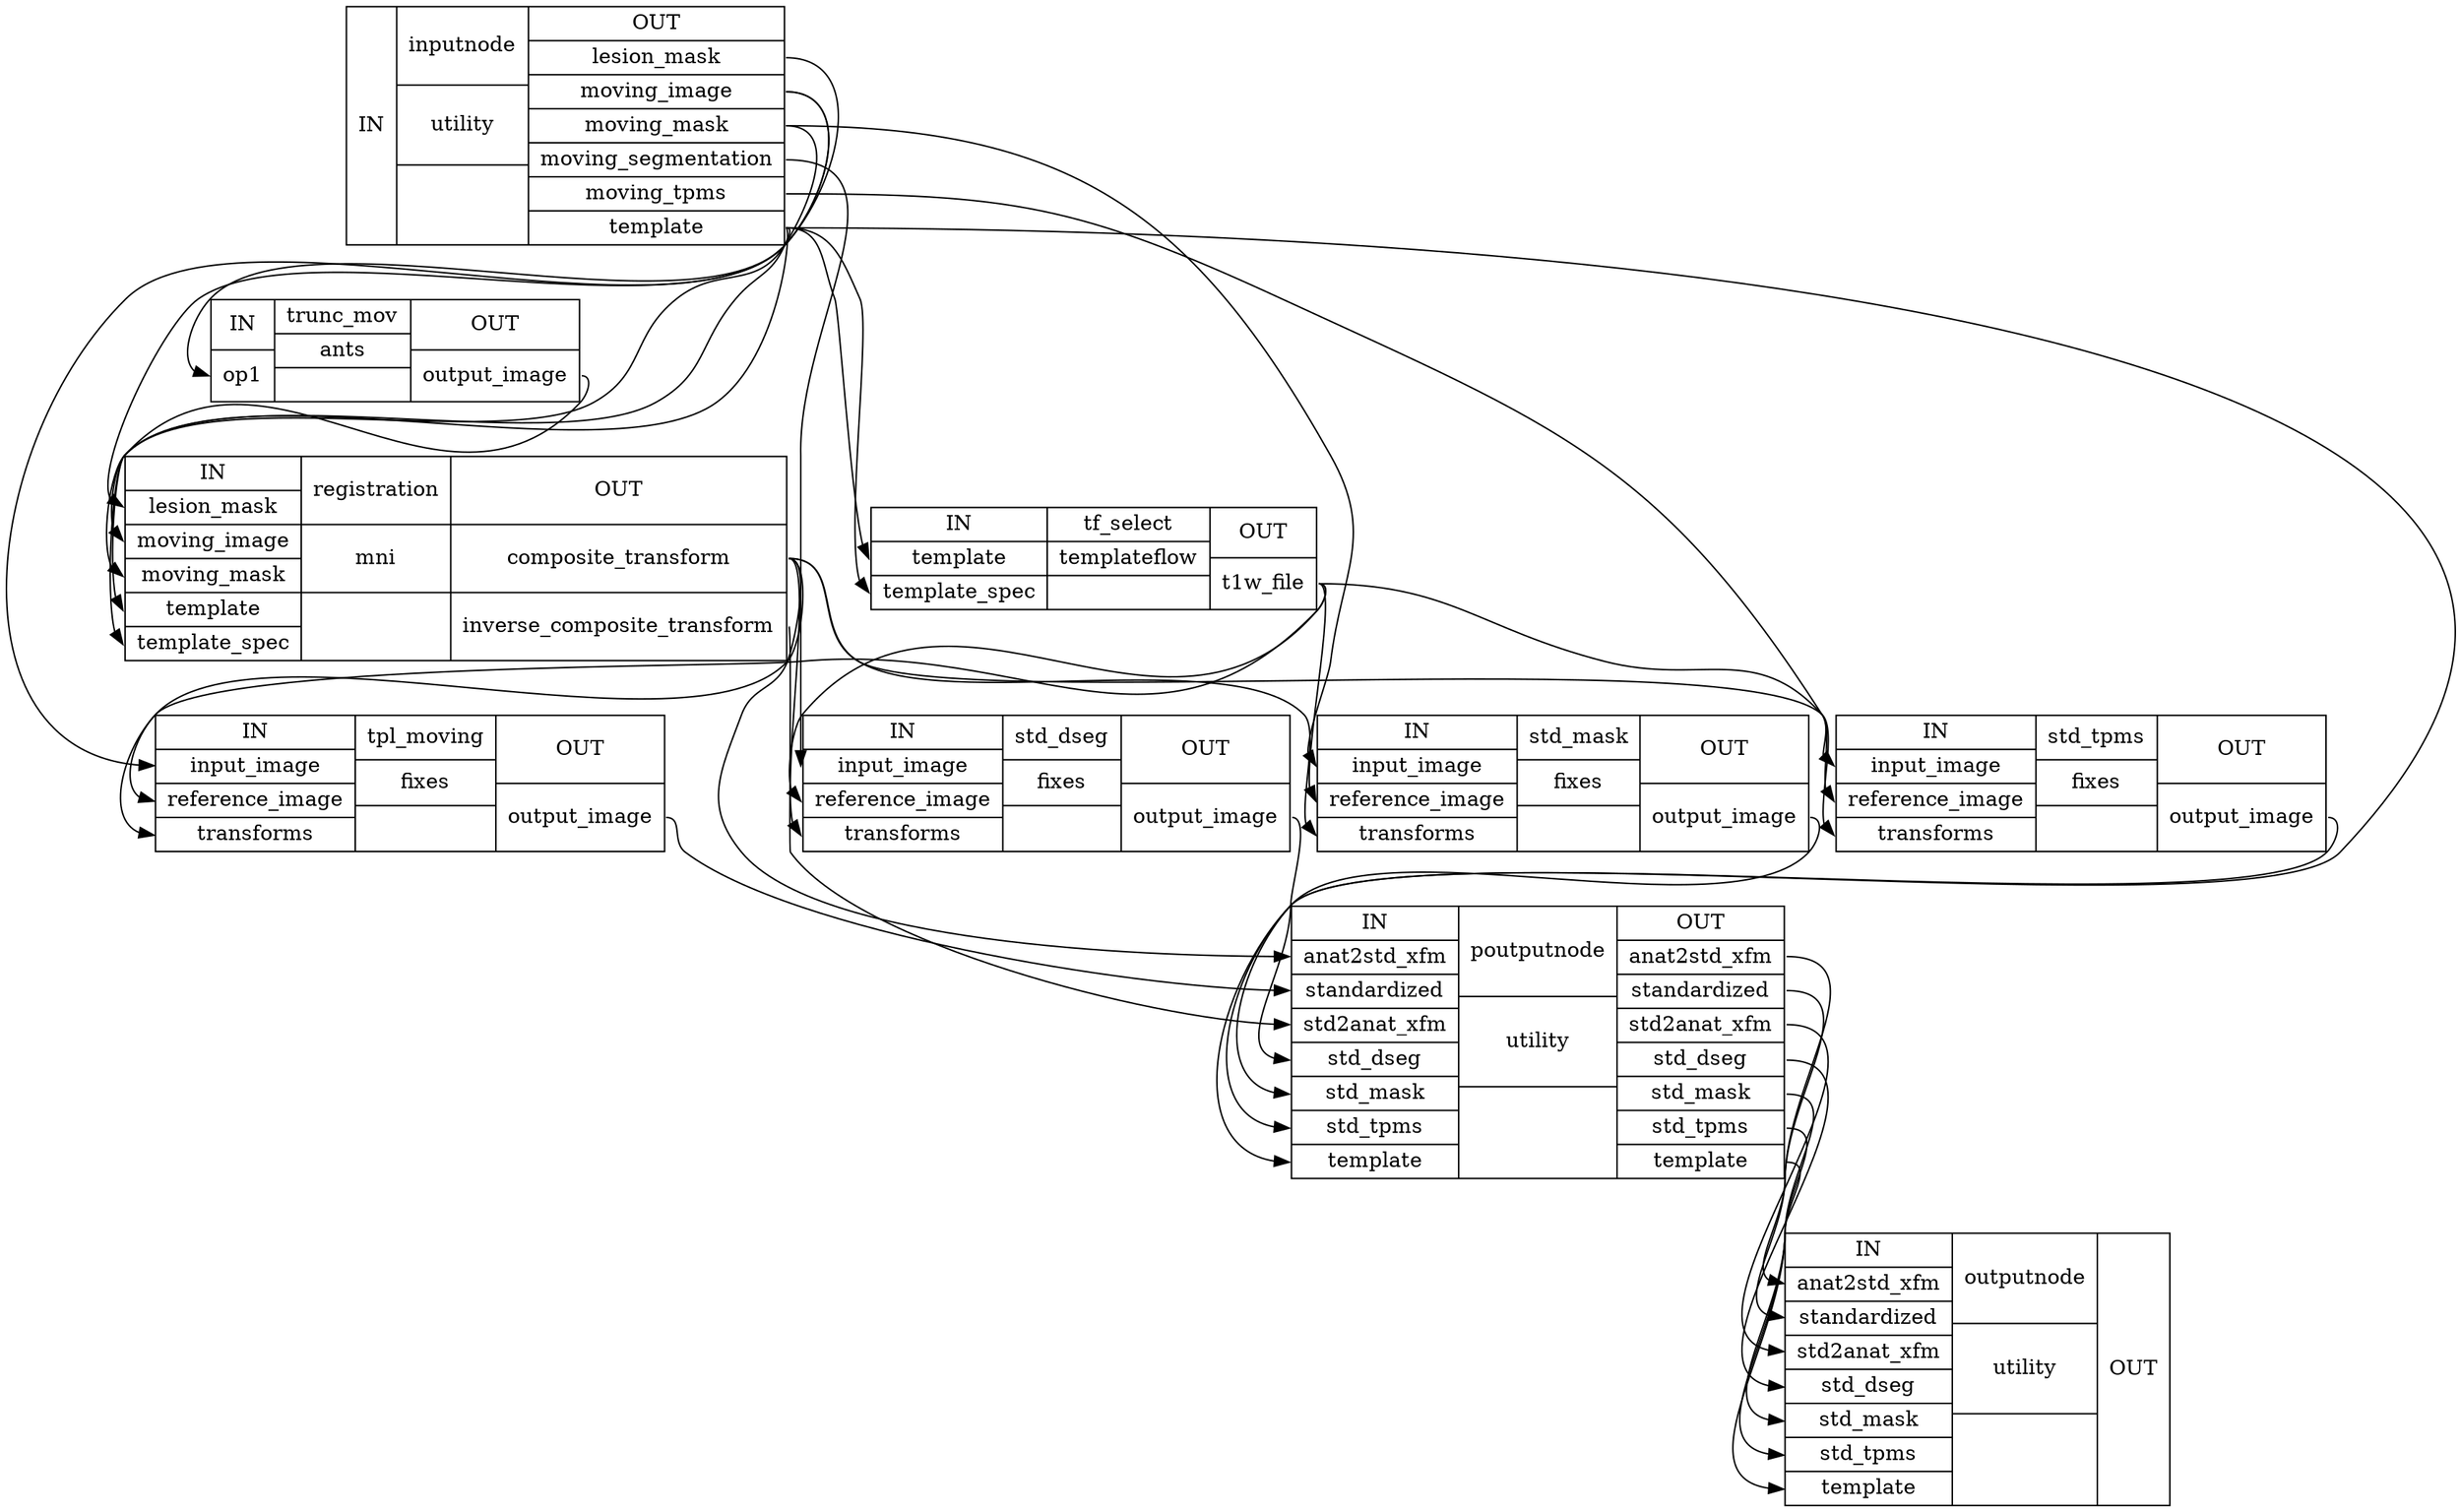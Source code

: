 digraph structs {
node [shape=record];
anat_norm_wfinputnode [label="{IN}|{ inputnode | utility |  }|{OUT|<outlesionmask> lesion_mask|<outmovingimage> moving_image|<outmovingmask> moving_mask|<outmovingsegmentation> moving_segmentation|<outmovingtpms> moving_tpms|<outtemplate> template}"];
anat_norm_wftrunc_mov [label="{IN|<inop1> op1}|{ trunc_mov | ants |  }|{OUT|<outoutputimage> output_image}"];
anat_norm_wfregistration [label="{IN|<inlesionmask> lesion_mask|<inmovingimage> moving_image|<inmovingmask> moving_mask|<intemplate> template|<intemplatespec> template_spec}|{ registration | mni |  }|{OUT|<outcompositetransform> composite_transform|<outinversecompositetransform> inverse_composite_transform}"];
anat_norm_wftf_select [label="{IN|<intemplate> template|<intemplatespec> template_spec}|{ tf_select | templateflow |  }|{OUT|<outt1wfile> t1w_file}"];
anat_norm_wfstd_tpms [label="{IN|<ininputimage> input_image|<inreferenceimage> reference_image|<intransforms> transforms}|{ std_tpms | fixes |  }|{OUT|<outoutputimage> output_image}"];
anat_norm_wfstd_dseg [label="{IN|<ininputimage> input_image|<inreferenceimage> reference_image|<intransforms> transforms}|{ std_dseg | fixes |  }|{OUT|<outoutputimage> output_image}"];
anat_norm_wfstd_mask [label="{IN|<ininputimage> input_image|<inreferenceimage> reference_image|<intransforms> transforms}|{ std_mask | fixes |  }|{OUT|<outoutputimage> output_image}"];
anat_norm_wftpl_moving [label="{IN|<ininputimage> input_image|<inreferenceimage> reference_image|<intransforms> transforms}|{ tpl_moving | fixes |  }|{OUT|<outoutputimage> output_image}"];
anat_norm_wfpoutputnode [label="{IN|<inanat2stdxfm> anat2std_xfm|<instandardized> standardized|<instd2anatxfm> std2anat_xfm|<instddseg> std_dseg|<instdmask> std_mask|<instdtpms> std_tpms|<intemplate> template}|{ poutputnode | utility |  }|{OUT|<outanat2stdxfm> anat2std_xfm|<outstandardized> standardized|<outstd2anatxfm> std2anat_xfm|<outstddseg> std_dseg|<outstdmask> std_mask|<outstdtpms> std_tpms|<outtemplate> template}"];
anat_norm_wfoutputnode [label="{IN|<inanat2stdxfm> anat2std_xfm|<instandardized> standardized|<instd2anatxfm> std2anat_xfm|<instddseg> std_dseg|<instdmask> std_mask|<instdtpms> std_tpms|<intemplate> template}|{ outputnode | utility |  }|{OUT}"];
anat_norm_wfinputnode:outlesionmask:e -> anat_norm_wfregistration:inlesionmask:w;
anat_norm_wfinputnode:outmovingimage:e -> anat_norm_wftpl_moving:ininputimage:w;
anat_norm_wfinputnode:outmovingimage:e -> anat_norm_wftrunc_mov:inop1:w;
anat_norm_wfinputnode:outmovingmask:e -> anat_norm_wfregistration:inmovingmask:w;
anat_norm_wfinputnode:outmovingmask:e -> anat_norm_wfstd_mask:ininputimage:w;
anat_norm_wfinputnode:outmovingsegmentation:e -> anat_norm_wfstd_dseg:ininputimage:w;
anat_norm_wfinputnode:outmovingtpms:e -> anat_norm_wfstd_tpms:ininputimage:w;
anat_norm_wfinputnode:outtemplate:e -> anat_norm_wfpoutputnode:intemplate:w;
anat_norm_wfinputnode:outtemplate:e -> anat_norm_wfregistration:intemplate:w;
anat_norm_wfinputnode:outtemplate:e -> anat_norm_wfregistration:intemplatespec:w;
anat_norm_wfinputnode:outtemplate:e -> anat_norm_wftf_select:intemplate:w;
anat_norm_wfinputnode:outtemplate:e -> anat_norm_wftf_select:intemplatespec:w;
anat_norm_wfpoutputnode:outanat2stdxfm:e -> anat_norm_wfoutputnode:inanat2stdxfm:w;
anat_norm_wfpoutputnode:outstandardized:e -> anat_norm_wfoutputnode:instandardized:w;
anat_norm_wfpoutputnode:outstd2anatxfm:e -> anat_norm_wfoutputnode:instd2anatxfm:w;
anat_norm_wfpoutputnode:outstddseg:e -> anat_norm_wfoutputnode:instddseg:w;
anat_norm_wfpoutputnode:outstdmask:e -> anat_norm_wfoutputnode:instdmask:w;
anat_norm_wfpoutputnode:outstdtpms:e -> anat_norm_wfoutputnode:instdtpms:w;
anat_norm_wfpoutputnode:outtemplate:e -> anat_norm_wfoutputnode:intemplate:w;
anat_norm_wfregistration:outcompositetransform:e -> anat_norm_wfpoutputnode:inanat2stdxfm:w;
anat_norm_wfregistration:outcompositetransform:e -> anat_norm_wfstd_dseg:intransforms:w;
anat_norm_wfregistration:outcompositetransform:e -> anat_norm_wfstd_mask:intransforms:w;
anat_norm_wfregistration:outcompositetransform:e -> anat_norm_wfstd_tpms:intransforms:w;
anat_norm_wfregistration:outcompositetransform:e -> anat_norm_wftpl_moving:intransforms:w;
anat_norm_wfregistration:outinversecompositetransform:e -> anat_norm_wfpoutputnode:instd2anatxfm:w;
anat_norm_wfstd_dseg:outoutputimage:e -> anat_norm_wfpoutputnode:instddseg:w;
anat_norm_wfstd_mask:outoutputimage:e -> anat_norm_wfpoutputnode:instdmask:w;
anat_norm_wfstd_tpms:outoutputimage:e -> anat_norm_wfpoutputnode:instdtpms:w;
anat_norm_wftf_select:outt1wfile:e -> anat_norm_wfstd_dseg:inreferenceimage:w;
anat_norm_wftf_select:outt1wfile:e -> anat_norm_wfstd_mask:inreferenceimage:w;
anat_norm_wftf_select:outt1wfile:e -> anat_norm_wfstd_tpms:inreferenceimage:w;
anat_norm_wftf_select:outt1wfile:e -> anat_norm_wftpl_moving:inreferenceimage:w;
anat_norm_wftpl_moving:outoutputimage:e -> anat_norm_wfpoutputnode:instandardized:w;
anat_norm_wftrunc_mov:outoutputimage:e -> anat_norm_wfregistration:inmovingimage:w;
}
